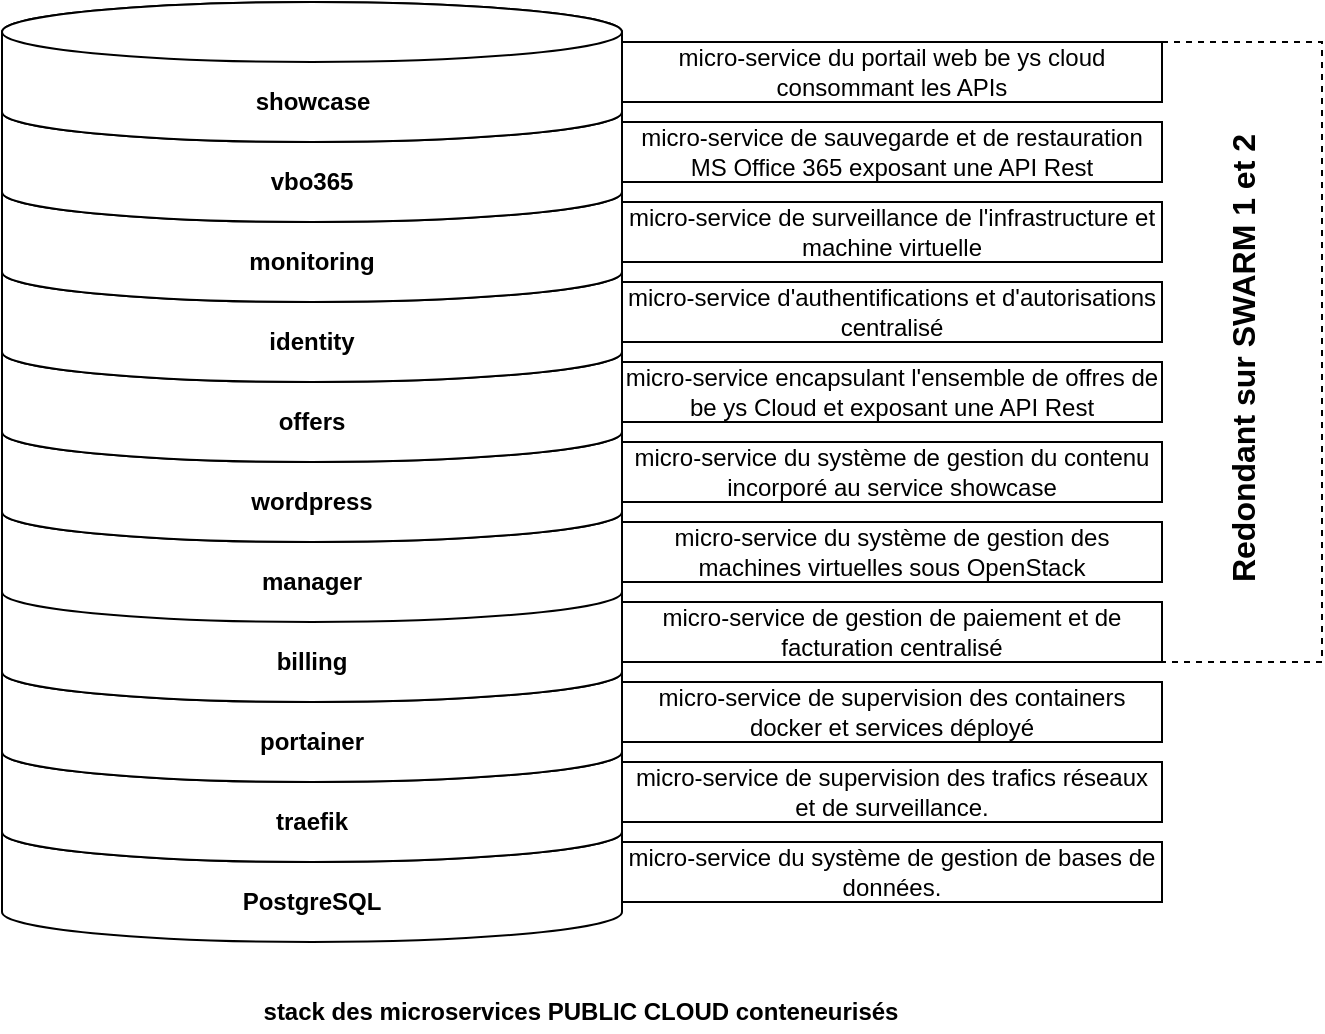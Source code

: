 <mxfile version="14.9.6" type="github">
  <diagram id="z5EHSUFkLtfj8-992ogr" name="Page-1">
    <mxGraphModel dx="1038" dy="579" grid="1" gridSize="10" guides="1" tooltips="1" connect="1" arrows="1" fold="1" page="1" pageScale="1" pageWidth="827" pageHeight="1169" math="0" shadow="0">
      <root>
        <mxCell id="0" />
        <mxCell id="1" parent="0" />
        <mxCell id="66tO8a0DNV6wsIOmhz9U-43" value="" style="rounded=0;whiteSpace=wrap;html=1;align=left;dashed=1;" vertex="1" parent="1">
          <mxGeometry x="420" y="100" width="350" height="310" as="geometry" />
        </mxCell>
        <mxCell id="66tO8a0DNV6wsIOmhz9U-39" value="" style="shape=cylinder3;whiteSpace=wrap;html=1;boundedLbl=1;backgroundOutline=1;size=15;" vertex="1" parent="1">
          <mxGeometry x="110" y="480" width="310" height="70" as="geometry" />
        </mxCell>
        <mxCell id="66tO8a0DNV6wsIOmhz9U-36" value="" style="shape=cylinder3;whiteSpace=wrap;html=1;boundedLbl=1;backgroundOutline=1;size=15;" vertex="1" parent="1">
          <mxGeometry x="110" y="440" width="310" height="70" as="geometry" />
        </mxCell>
        <mxCell id="66tO8a0DNV6wsIOmhz9U-33" value="" style="shape=cylinder3;whiteSpace=wrap;html=1;boundedLbl=1;backgroundOutline=1;size=15;" vertex="1" parent="1">
          <mxGeometry x="110" y="400" width="310" height="70" as="geometry" />
        </mxCell>
        <mxCell id="66tO8a0DNV6wsIOmhz9U-1" value="" style="shape=cylinder3;whiteSpace=wrap;html=1;boundedLbl=1;backgroundOutline=1;size=15;" vertex="1" parent="1">
          <mxGeometry x="110" y="80" width="310" height="350" as="geometry" />
        </mxCell>
        <mxCell id="66tO8a0DNV6wsIOmhz9U-8" value="" style="shape=cylinder3;whiteSpace=wrap;html=1;boundedLbl=1;backgroundOutline=1;size=15;" vertex="1" parent="1">
          <mxGeometry x="110" y="320" width="310" height="70" as="geometry" />
        </mxCell>
        <mxCell id="66tO8a0DNV6wsIOmhz9U-7" value="" style="shape=cylinder3;whiteSpace=wrap;html=1;boundedLbl=1;backgroundOutline=1;size=15;" vertex="1" parent="1">
          <mxGeometry x="110" y="280" width="310" height="70" as="geometry" />
        </mxCell>
        <mxCell id="66tO8a0DNV6wsIOmhz9U-6" value="" style="shape=cylinder3;whiteSpace=wrap;html=1;boundedLbl=1;backgroundOutline=1;size=15;" vertex="1" parent="1">
          <mxGeometry x="110" y="240" width="310" height="70" as="geometry" />
        </mxCell>
        <mxCell id="66tO8a0DNV6wsIOmhz9U-5" value="" style="shape=cylinder3;whiteSpace=wrap;html=1;boundedLbl=1;backgroundOutline=1;size=15;" vertex="1" parent="1">
          <mxGeometry x="110" y="200" width="310" height="70" as="geometry" />
        </mxCell>
        <mxCell id="66tO8a0DNV6wsIOmhz9U-4" value="" style="shape=cylinder3;whiteSpace=wrap;html=1;boundedLbl=1;backgroundOutline=1;size=15;" vertex="1" parent="1">
          <mxGeometry x="110" y="160" width="310" height="70" as="geometry" />
        </mxCell>
        <mxCell id="66tO8a0DNV6wsIOmhz9U-3" value="" style="shape=cylinder3;whiteSpace=wrap;html=1;boundedLbl=1;backgroundOutline=1;size=15;" vertex="1" parent="1">
          <mxGeometry x="110" y="120" width="310" height="70" as="geometry" />
        </mxCell>
        <mxCell id="66tO8a0DNV6wsIOmhz9U-2" value="" style="shape=cylinder3;whiteSpace=wrap;html=1;boundedLbl=1;backgroundOutline=1;size=15;" vertex="1" parent="1">
          <mxGeometry x="110" y="80" width="310" height="70" as="geometry" />
        </mxCell>
        <mxCell id="66tO8a0DNV6wsIOmhz9U-9" value="showcase" style="text;html=1;align=center;verticalAlign=middle;resizable=0;points=[];autosize=1;strokeColor=none;fontStyle=1" vertex="1" parent="1">
          <mxGeometry x="230" y="120" width="70" height="20" as="geometry" />
        </mxCell>
        <mxCell id="66tO8a0DNV6wsIOmhz9U-10" value="vbo365" style="text;html=1;strokeColor=none;fillColor=none;align=center;verticalAlign=middle;whiteSpace=wrap;rounded=0;fontStyle=1" vertex="1" parent="1">
          <mxGeometry x="245" y="160" width="40" height="20" as="geometry" />
        </mxCell>
        <mxCell id="66tO8a0DNV6wsIOmhz9U-13" value="&lt;b&gt;stack des microservices&amp;nbsp;PUBLIC CLOUD conteneurisés&lt;/b&gt;" style="text;html=1;strokeColor=none;fillColor=none;align=center;verticalAlign=middle;whiteSpace=wrap;rounded=0;" vertex="1" parent="1">
          <mxGeometry x="127.5" y="575" width="542.5" height="20" as="geometry" />
        </mxCell>
        <mxCell id="66tO8a0DNV6wsIOmhz9U-14" value="&lt;b&gt;monitoring&lt;/b&gt;" style="text;html=1;strokeColor=none;fillColor=none;align=center;verticalAlign=middle;whiteSpace=wrap;rounded=0;" vertex="1" parent="1">
          <mxGeometry x="245" y="200" width="40" height="20" as="geometry" />
        </mxCell>
        <mxCell id="66tO8a0DNV6wsIOmhz9U-15" value="&lt;b&gt;identity&lt;/b&gt;" style="text;html=1;strokeColor=none;fillColor=none;align=center;verticalAlign=middle;whiteSpace=wrap;rounded=0;" vertex="1" parent="1">
          <mxGeometry x="245" y="240" width="40" height="20" as="geometry" />
        </mxCell>
        <mxCell id="66tO8a0DNV6wsIOmhz9U-16" value="&lt;b&gt;offers&lt;/b&gt;" style="text;html=1;strokeColor=none;fillColor=none;align=center;verticalAlign=middle;whiteSpace=wrap;rounded=0;" vertex="1" parent="1">
          <mxGeometry x="245" y="280" width="40" height="20" as="geometry" />
        </mxCell>
        <mxCell id="66tO8a0DNV6wsIOmhz9U-17" value="&lt;b&gt;wordpress&lt;/b&gt;" style="text;html=1;strokeColor=none;fillColor=none;align=center;verticalAlign=middle;whiteSpace=wrap;rounded=0;" vertex="1" parent="1">
          <mxGeometry x="245" y="320" width="40" height="20" as="geometry" />
        </mxCell>
        <mxCell id="66tO8a0DNV6wsIOmhz9U-18" value="&lt;b&gt;manager&lt;/b&gt;" style="text;html=1;strokeColor=none;fillColor=none;align=center;verticalAlign=middle;whiteSpace=wrap;rounded=0;" vertex="1" parent="1">
          <mxGeometry x="245" y="360" width="40" height="20" as="geometry" />
        </mxCell>
        <mxCell id="66tO8a0DNV6wsIOmhz9U-20" value="&lt;b&gt;billing&lt;/b&gt;" style="text;html=1;strokeColor=none;fillColor=none;align=center;verticalAlign=middle;whiteSpace=wrap;rounded=0;" vertex="1" parent="1">
          <mxGeometry x="245" y="400" width="40" height="20" as="geometry" />
        </mxCell>
        <mxCell id="66tO8a0DNV6wsIOmhz9U-22" value="micro-service du portail web be ys cloud consommant les APIs" style="rounded=0;whiteSpace=wrap;html=1;" vertex="1" parent="1">
          <mxGeometry x="420" y="100" width="270" height="30" as="geometry" />
        </mxCell>
        <mxCell id="66tO8a0DNV6wsIOmhz9U-24" value="micro-service de sauvegarde et de restauration MS Office 365 exposant une API Rest" style="rounded=0;whiteSpace=wrap;html=1;" vertex="1" parent="1">
          <mxGeometry x="420" y="140" width="270" height="30" as="geometry" />
        </mxCell>
        <mxCell id="66tO8a0DNV6wsIOmhz9U-25" value="micro-service de surveillance de l&#39;infrastructure et machine virtuelle" style="rounded=0;whiteSpace=wrap;html=1;" vertex="1" parent="1">
          <mxGeometry x="420" y="180" width="270" height="30" as="geometry" />
        </mxCell>
        <mxCell id="66tO8a0DNV6wsIOmhz9U-26" value="micro-service d&#39;authentifications et d&#39;autorisations centralisé" style="rounded=0;whiteSpace=wrap;html=1;" vertex="1" parent="1">
          <mxGeometry x="420" y="220" width="270" height="30" as="geometry" />
        </mxCell>
        <mxCell id="66tO8a0DNV6wsIOmhz9U-27" value="micro-service encapsulant l&#39;ensemble de offres de be ys Cloud et exposant une API Rest" style="rounded=0;whiteSpace=wrap;html=1;" vertex="1" parent="1">
          <mxGeometry x="420" y="260" width="270" height="30" as="geometry" />
        </mxCell>
        <mxCell id="66tO8a0DNV6wsIOmhz9U-28" value="micro-service du système de gestion du contenu incorporé au service showcase" style="rounded=0;whiteSpace=wrap;html=1;" vertex="1" parent="1">
          <mxGeometry x="420" y="300" width="270" height="30" as="geometry" />
        </mxCell>
        <mxCell id="66tO8a0DNV6wsIOmhz9U-29" value="micro-service du système de gestion des machines virtuelles sous OpenStack" style="rounded=0;whiteSpace=wrap;html=1;" vertex="1" parent="1">
          <mxGeometry x="420" y="340" width="270" height="30" as="geometry" />
        </mxCell>
        <mxCell id="66tO8a0DNV6wsIOmhz9U-30" value="micro-service de gestion de paiement et de facturation centralisé" style="rounded=0;whiteSpace=wrap;html=1;" vertex="1" parent="1">
          <mxGeometry x="420" y="380" width="270" height="30" as="geometry" />
        </mxCell>
        <mxCell id="66tO8a0DNV6wsIOmhz9U-34" value="portainer" style="text;html=1;strokeColor=none;fillColor=none;align=center;verticalAlign=middle;whiteSpace=wrap;rounded=0;fontStyle=1" vertex="1" parent="1">
          <mxGeometry x="245" y="440" width="40" height="20" as="geometry" />
        </mxCell>
        <mxCell id="66tO8a0DNV6wsIOmhz9U-35" value="micro-service de supervision des containers docker et services déployé" style="rounded=0;whiteSpace=wrap;html=1;" vertex="1" parent="1">
          <mxGeometry x="420" y="420" width="270" height="30" as="geometry" />
        </mxCell>
        <mxCell id="66tO8a0DNV6wsIOmhz9U-37" value="traefik" style="text;html=1;strokeColor=none;fillColor=none;align=center;verticalAlign=middle;whiteSpace=wrap;rounded=0;fontStyle=1" vertex="1" parent="1">
          <mxGeometry x="245" y="480" width="40" height="20" as="geometry" />
        </mxCell>
        <mxCell id="66tO8a0DNV6wsIOmhz9U-38" value="micro-service de supervision des trafics réseaux et de surveillance." style="rounded=0;whiteSpace=wrap;html=1;" vertex="1" parent="1">
          <mxGeometry x="420" y="460" width="270" height="30" as="geometry" />
        </mxCell>
        <mxCell id="66tO8a0DNV6wsIOmhz9U-40" value="micro-service du système de gestion de bases de données." style="rounded=0;whiteSpace=wrap;html=1;" vertex="1" parent="1">
          <mxGeometry x="420" y="500" width="270" height="30" as="geometry" />
        </mxCell>
        <mxCell id="66tO8a0DNV6wsIOmhz9U-41" value="PostgreSQL" style="text;html=1;strokeColor=none;fillColor=none;align=center;verticalAlign=middle;whiteSpace=wrap;rounded=0;fontStyle=1" vertex="1" parent="1">
          <mxGeometry x="245" y="520" width="40" height="20" as="geometry" />
        </mxCell>
        <mxCell id="66tO8a0DNV6wsIOmhz9U-44" value="&lt;font style=&quot;font-size: 16px&quot;&gt;Redondant sur SWARM 1 et 2&lt;/font&gt;" style="text;html=1;strokeColor=none;fillColor=none;align=center;verticalAlign=middle;whiteSpace=wrap;rounded=0;dashed=1;rotation=-90;fontStyle=1" vertex="1" parent="1">
          <mxGeometry x="613.5" y="240.5" width="233.5" height="36.5" as="geometry" />
        </mxCell>
      </root>
    </mxGraphModel>
  </diagram>
</mxfile>
